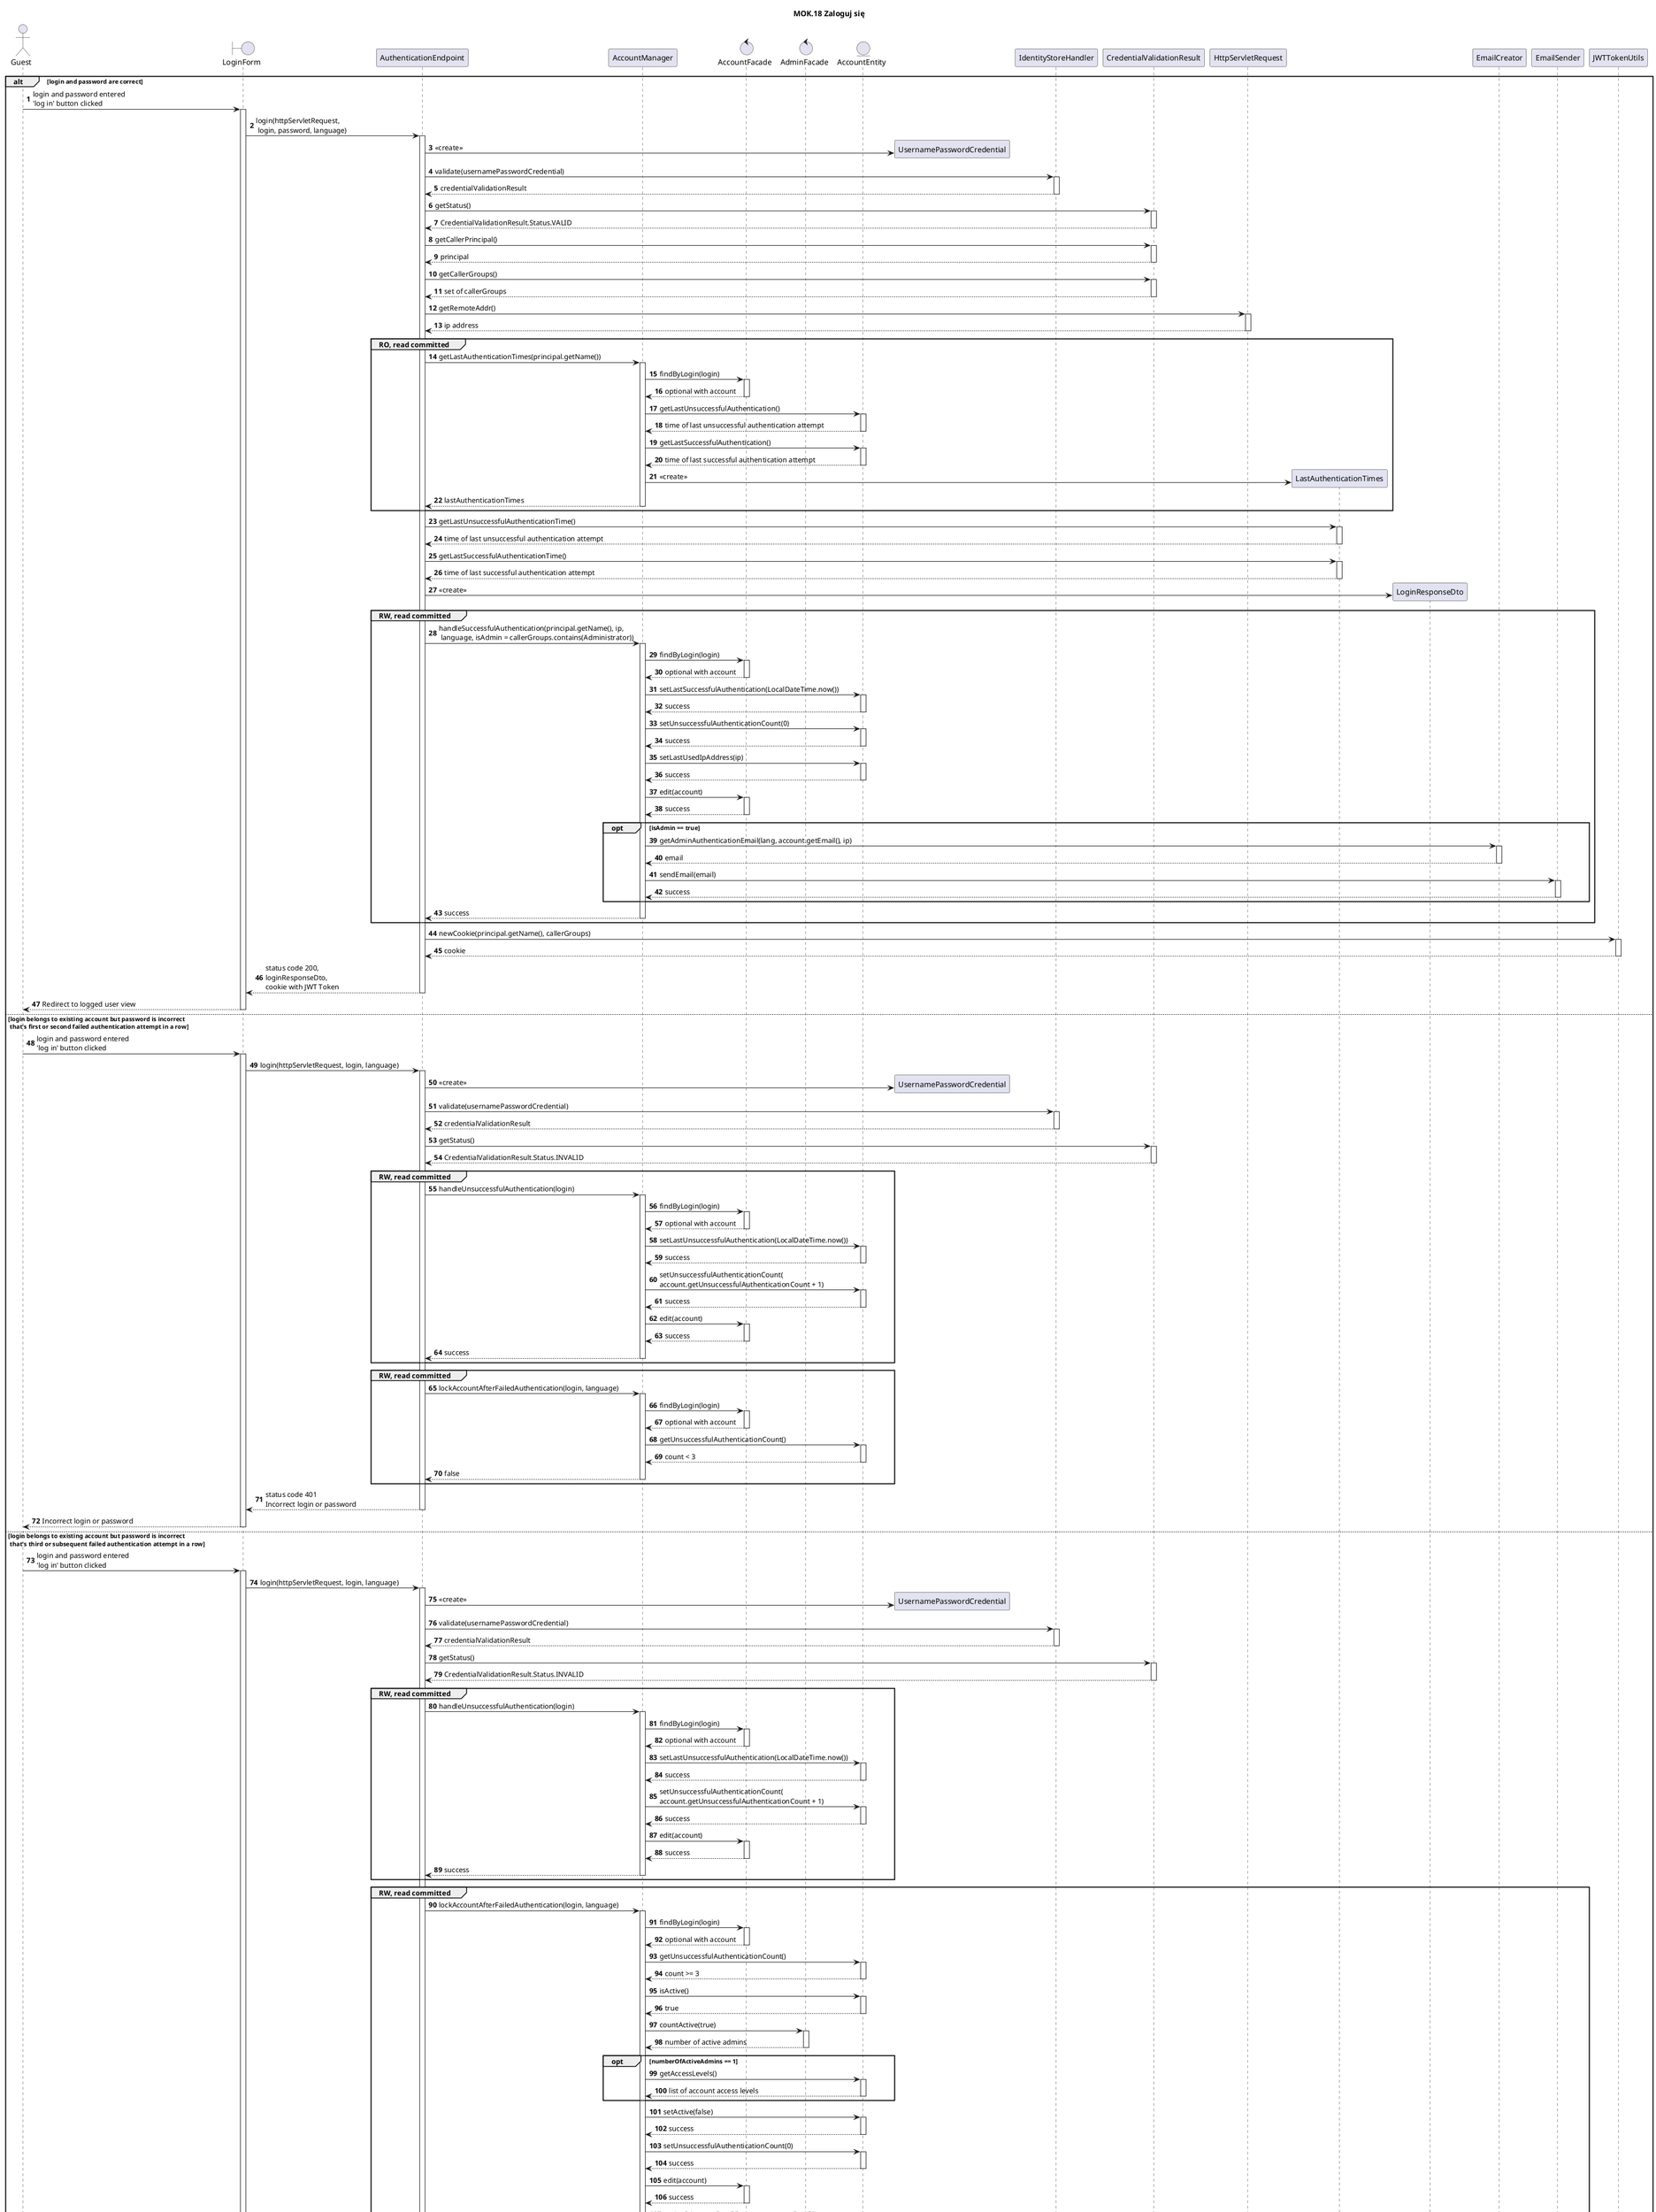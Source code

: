 @startuml
autoactivate on
title MOK.18 Zaloguj się
actor Guest
boundary LoginForm as GUI
participant AuthenticationEndpoint
participant AccountManager
control AccountFacade
control AdminFacade
entity AccountEntity
participant UsernamePasswordCredential
participant IdentityStoreHandler
participant CredentialValidationResult
participant HttpServletRequest
participant LastAuthenticationTimes
participant LoginResponseDto
participant EmailCreator
participant EmailSender
participant JWTTokenUtils

alt login and password are correct
autonumber
Guest -> GUI: login and password entered \n'log in' button clicked
    GUI -> AuthenticationEndpoint: login(httpServletRequest,\n login, password, language)
        AuthenticationEndpoint -> UsernamePasswordCredential**: <<create>>
        AuthenticationEndpoint -> IdentityStoreHandler: validate(usernamePasswordCredential)
        return credentialValidationResult
        AuthenticationEndpoint -> CredentialValidationResult: getStatus()
        return CredentialValidationResult.Status.VALID
        AuthenticationEndpoint -> CredentialValidationResult: getCallerPrincipal()
        return principal
        AuthenticationEndpoint -> CredentialValidationResult: getCallerGroups()
        return set of callerGroups
        AuthenticationEndpoint -> HttpServletRequest: getRemoteAddr()
        return ip address
        group RO, read committed
        AuthenticationEndpoint -> AccountManager: getLastAuthenticationTimes(principal.getName())
                AccountManager -> AccountFacade: findByLogin(login)
                return optional with account
                AccountManager -> AccountEntity: getLastUnsuccessfulAuthentication()
                return time of last unsuccessful authentication attempt
                AccountManager -> AccountEntity: getLastSuccessfulAuthentication()
                return time of last successful authentication attempt
               AccountManager -> LastAuthenticationTimes**: <<create>>
            return lastAuthenticationTimes
            end
            AuthenticationEndpoint -> LastAuthenticationTimes: getLastUnsuccessfulAuthenticationTime()
            return time of last unsuccessful authentication attempt
            AuthenticationEndpoint -> LastAuthenticationTimes: getLastSuccessfulAuthenticationTime()
            return time of last successful authentication attempt
               AuthenticationEndpoint -> LoginResponseDto**: <<create>>
            group RW, read committed
             AuthenticationEndpoint -> AccountManager: handleSuccessfulAuthentication(principal.getName(), ip,\n language, isAdmin = callerGroups.contains(Administrator))
                AccountManager -> AccountFacade: findByLogin(login)
                return optional with account
                AccountManager -> AccountEntity: setLastSuccessfulAuthentication(LocalDateTime.now())
                return success
                AccountManager -> AccountEntity: setUnsuccessfulAuthenticationCount(0)
                return success
                AccountManager -> AccountEntity: setLastUsedIpAddress(ip)
                return success
                AccountManager -> AccountFacade: edit(account)
                return success
                group opt [isAdmin == true]
                AccountManager -> EmailCreator: getAdminAuthenticationEmail(lang, account.getEmail(), ip)
                return email
                AccountManager -> EmailSender: sendEmail(email)
                return success
                end
            return success
            end
            AuthenticationEndpoint -> JWTTokenUtils: newCookie(principal.getName(), callerGroups)
            return cookie
        return status code 200,\nloginResponseDto,\ncookie with JWT Token
    return Redirect to logged user view
else login belongs to existing account but password is incorrect\n that's first or second failed authentication attempt in a row
Guest -> GUI: login and password entered \n'log in' button clicked
    GUI -> AuthenticationEndpoint: login(httpServletRequest, login, language)
                AuthenticationEndpoint -> UsernamePasswordCredential**: <<create>>
                AuthenticationEndpoint -> IdentityStoreHandler: validate(usernamePasswordCredential)
                return credentialValidationResult
                AuthenticationEndpoint -> CredentialValidationResult: getStatus()
                return CredentialValidationResult.Status.INVALID
            group RW, read committed
            AuthenticationEndpoint -> AccountManager: handleUnsuccessfulAuthentication(login)
                AccountManager -> AccountFacade: findByLogin(login)
                return optional with account
                AccountManager -> AccountEntity: setLastUnsuccessfulAuthentication(LocalDateTime.now())
                return success
                AccountManager -> AccountEntity: setUnsuccessfulAuthenticationCount(\naccount.getUnsuccessfulAuthenticationCount + 1)
                return success
                AccountManager -> AccountFacade: edit(account)
                return success
            return success
            end
            group RW, read committed
                AuthenticationEndpoint -> AccountManager: lockAccountAfterFailedAuthentication(login, language)
                    AccountManager -> AccountFacade: findByLogin(login)
                    return optional with account
                        AccountManager -> AccountEntity: getUnsuccessfulAuthenticationCount()
                        return count < 3
                return false
            end
    return status code 401\nIncorrect login or password
return Incorrect login or password
else login belongs to existing account but password is incorrect\n that's third or subsequent failed authentication attempt in a row
Guest -> GUI: login and password entered \n'log in' button clicked
    GUI -> AuthenticationEndpoint: login(httpServletRequest, login, language)
                AuthenticationEndpoint -> UsernamePasswordCredential**: <<create>>
                AuthenticationEndpoint -> IdentityStoreHandler: validate(usernamePasswordCredential)
                return credentialValidationResult
                AuthenticationEndpoint -> CredentialValidationResult: getStatus()
                return CredentialValidationResult.Status.INVALID
            group RW, read committed
                        AuthenticationEndpoint -> AccountManager: handleUnsuccessfulAuthentication(login)
                            AccountManager -> AccountFacade: findByLogin(login)
                            return optional with account
                            AccountManager -> AccountEntity: setLastUnsuccessfulAuthentication(LocalDateTime.now())
                            return success
                            AccountManager -> AccountEntity: setUnsuccessfulAuthenticationCount(\naccount.getUnsuccessfulAuthenticationCount + 1)
                            return success
                            AccountManager -> AccountFacade: edit(account)
                            return success
                        return success
            end
            group RW, read committed
                AuthenticationEndpoint -> AccountManager: lockAccountAfterFailedAuthentication(login, language)
                    AccountManager -> AccountFacade: findByLogin(login)
                    return optional with account
                    AccountManager -> AccountEntity: getUnsuccessfulAuthenticationCount()
                    return count >= 3
                    AccountManager -> AccountEntity: isActive()
                    return true
                    AccountManager -> AdminFacade: countActive(true)
                    return number of active admins
                    group opt [numberOfActiveAdmins == 1]
                        AccountManager -> AccountEntity: getAccessLevels()
                        return list of account access levels
                    end
                    AccountManager -> AccountEntity: setActive(false)
                    return success
                    AccountManager -> AccountEntity: setUnsuccessfulAuthenticationCount(0)
                    return success
                    AccountManager -> AccountFacade: edit(account)
                    return success
                    AccountManager -> EmailCreator: getLockAccountEmail(lang, account.getEmail())
                    return email
                    AccountManager -> EmailSender: sendEmail(email)
                    return success
                return true
            end
    return status code 401\nAccount was locked
return Incorrect login or password, Account was locked message
else login belongs to existing account but password is incorrect\n that's third or subsequent failed authentication attempt in a row\n but account is already locked
Guest -> GUI: login and password entered \n'log in' button clicked
    GUI -> AuthenticationEndpoint: login(httpServletRequest, login, language)
                AuthenticationEndpoint -> UsernamePasswordCredential**: <<create>>
                AuthenticationEndpoint -> IdentityStoreHandler: validate(usernamePasswordCredential)
                return credentialValidationResult
                AuthenticationEndpoint -> CredentialValidationResult: getStatus()
                return CredentialValidationResult.Status.INVALID
            group RW, read committed
                        AuthenticationEndpoint -> AccountManager: handleUnsuccessfulAuthentication(login)
                            AccountManager -> AccountFacade: findByLogin(login)
                            return optional with account
                            AccountManager -> AccountEntity: setLastUnsuccessfulAuthentication(LocalDateTime.now())
                            return success
                            AccountManager -> AccountEntity: setUnsuccessfulAuthenticationCount(\naccount.getUnsuccessfulAuthenticationCount + 1)
                            return success
                            AccountManager -> AccountFacade: edit(account)
                            return success
                        return success
            end
            group RW, read committed
                AuthenticationEndpoint -> AccountManager: lockAccountAfterFailedAuthentication(login, language)
                    AccountManager -> AccountFacade: findByLogin(login)
                    return optional with account
                    AccountManager -> AccountEntity: getUnsuccessfulAuthenticationCount()
                    return count >= 3
                    AccountManager -> AccountEntity: isActive()
                    return false
                return false
            end
    return status code 401\nIncorrect login or password
return Incorrect login or password, Account was locked message
else login belongs to existing account but password is incorrect\n that's third or subsequent failed authentication attempt in a row\n,but it is last admin account
Guest -> GUI: login and password entered \n'log in' button clicked
    GUI -> AuthenticationEndpoint: login(httpServletRequest, login, language)
                AuthenticationEndpoint -> UsernamePasswordCredential**: <<create>>
                AuthenticationEndpoint -> IdentityStoreHandler: validate(usernamePasswordCredential)
                return credentialValidationResult
                AuthenticationEndpoint -> CredentialValidationResult: getStatus()
                return CredentialValidationResult.Status.INVALID
            group RW, read committed
                        AuthenticationEndpoint -> AccountManager: handleUnsuccessfulAuthentication(login)
                            AccountManager -> AccountFacade: findByLogin(login)
                            return optional with account
                            AccountManager -> AccountEntity: setLastUnsuccessfulAuthentication(LocalDateTime.now())
                            return success
                            AccountManager -> AccountEntity: setUnsuccessfulAuthenticationCount(\naccount.getUnsuccessfulAuthenticationCount + 1)
                            return success
                            AccountManager -> AccountFacade: edit(account)
                            return success
                        return success
            end
            group RW, read committed
                AuthenticationEndpoint -> AccountManager: lockAccountAfterFailedAuthentication(login, language)
                    AccountManager -> AccountFacade: findByLogin(login)
                    return optional with account
                    AccountManager -> AccountEntity: getUnsuccessfulAuthenticationCount()
                    return count >= 3
                    AccountManager -> AccountEntity: isActive()
                    return true
                    AccountManager -> AdminFacade: countActive(true)
                    return number of active admins
                    group opt [numberOfActiveAdmins == 1]
                        AccountManager -> AccountEntity: getAccessLevels()
                        return list of account access levels with admin
                    end
                return Attempt to lock last admin
            end
    return status code 401\nIncorrect login or password
return Incorrect login or password
else account with such login doesn't exist
Guest -> GUI: login and password entered \n'log in' button clicked
    GUI -> AuthenticationEndpoint: login(httpServletRequest, login, language)
                AuthenticationEndpoint -> UsernamePasswordCredential**: <<create>>
                AuthenticationEndpoint -> IdentityStoreHandler: validate(usernamePasswordCredential)
                return credentialValidationResult
                AuthenticationEndpoint -> CredentialValidationResult: getStatus()
                return CredentialValidationResult.Status.INVALID
        group RW, read committed
        AuthenticationEndpoint -> AccountManager: handleUnsuccessfulAuthentication(login, ip, language)
            AccountManager -> AccountFacade: findByLogin(login)
            return empty optional
        return Account does not exist
        end
    return status code 401, Incorrect login or password
return Incorrect login or password
end
@enduml